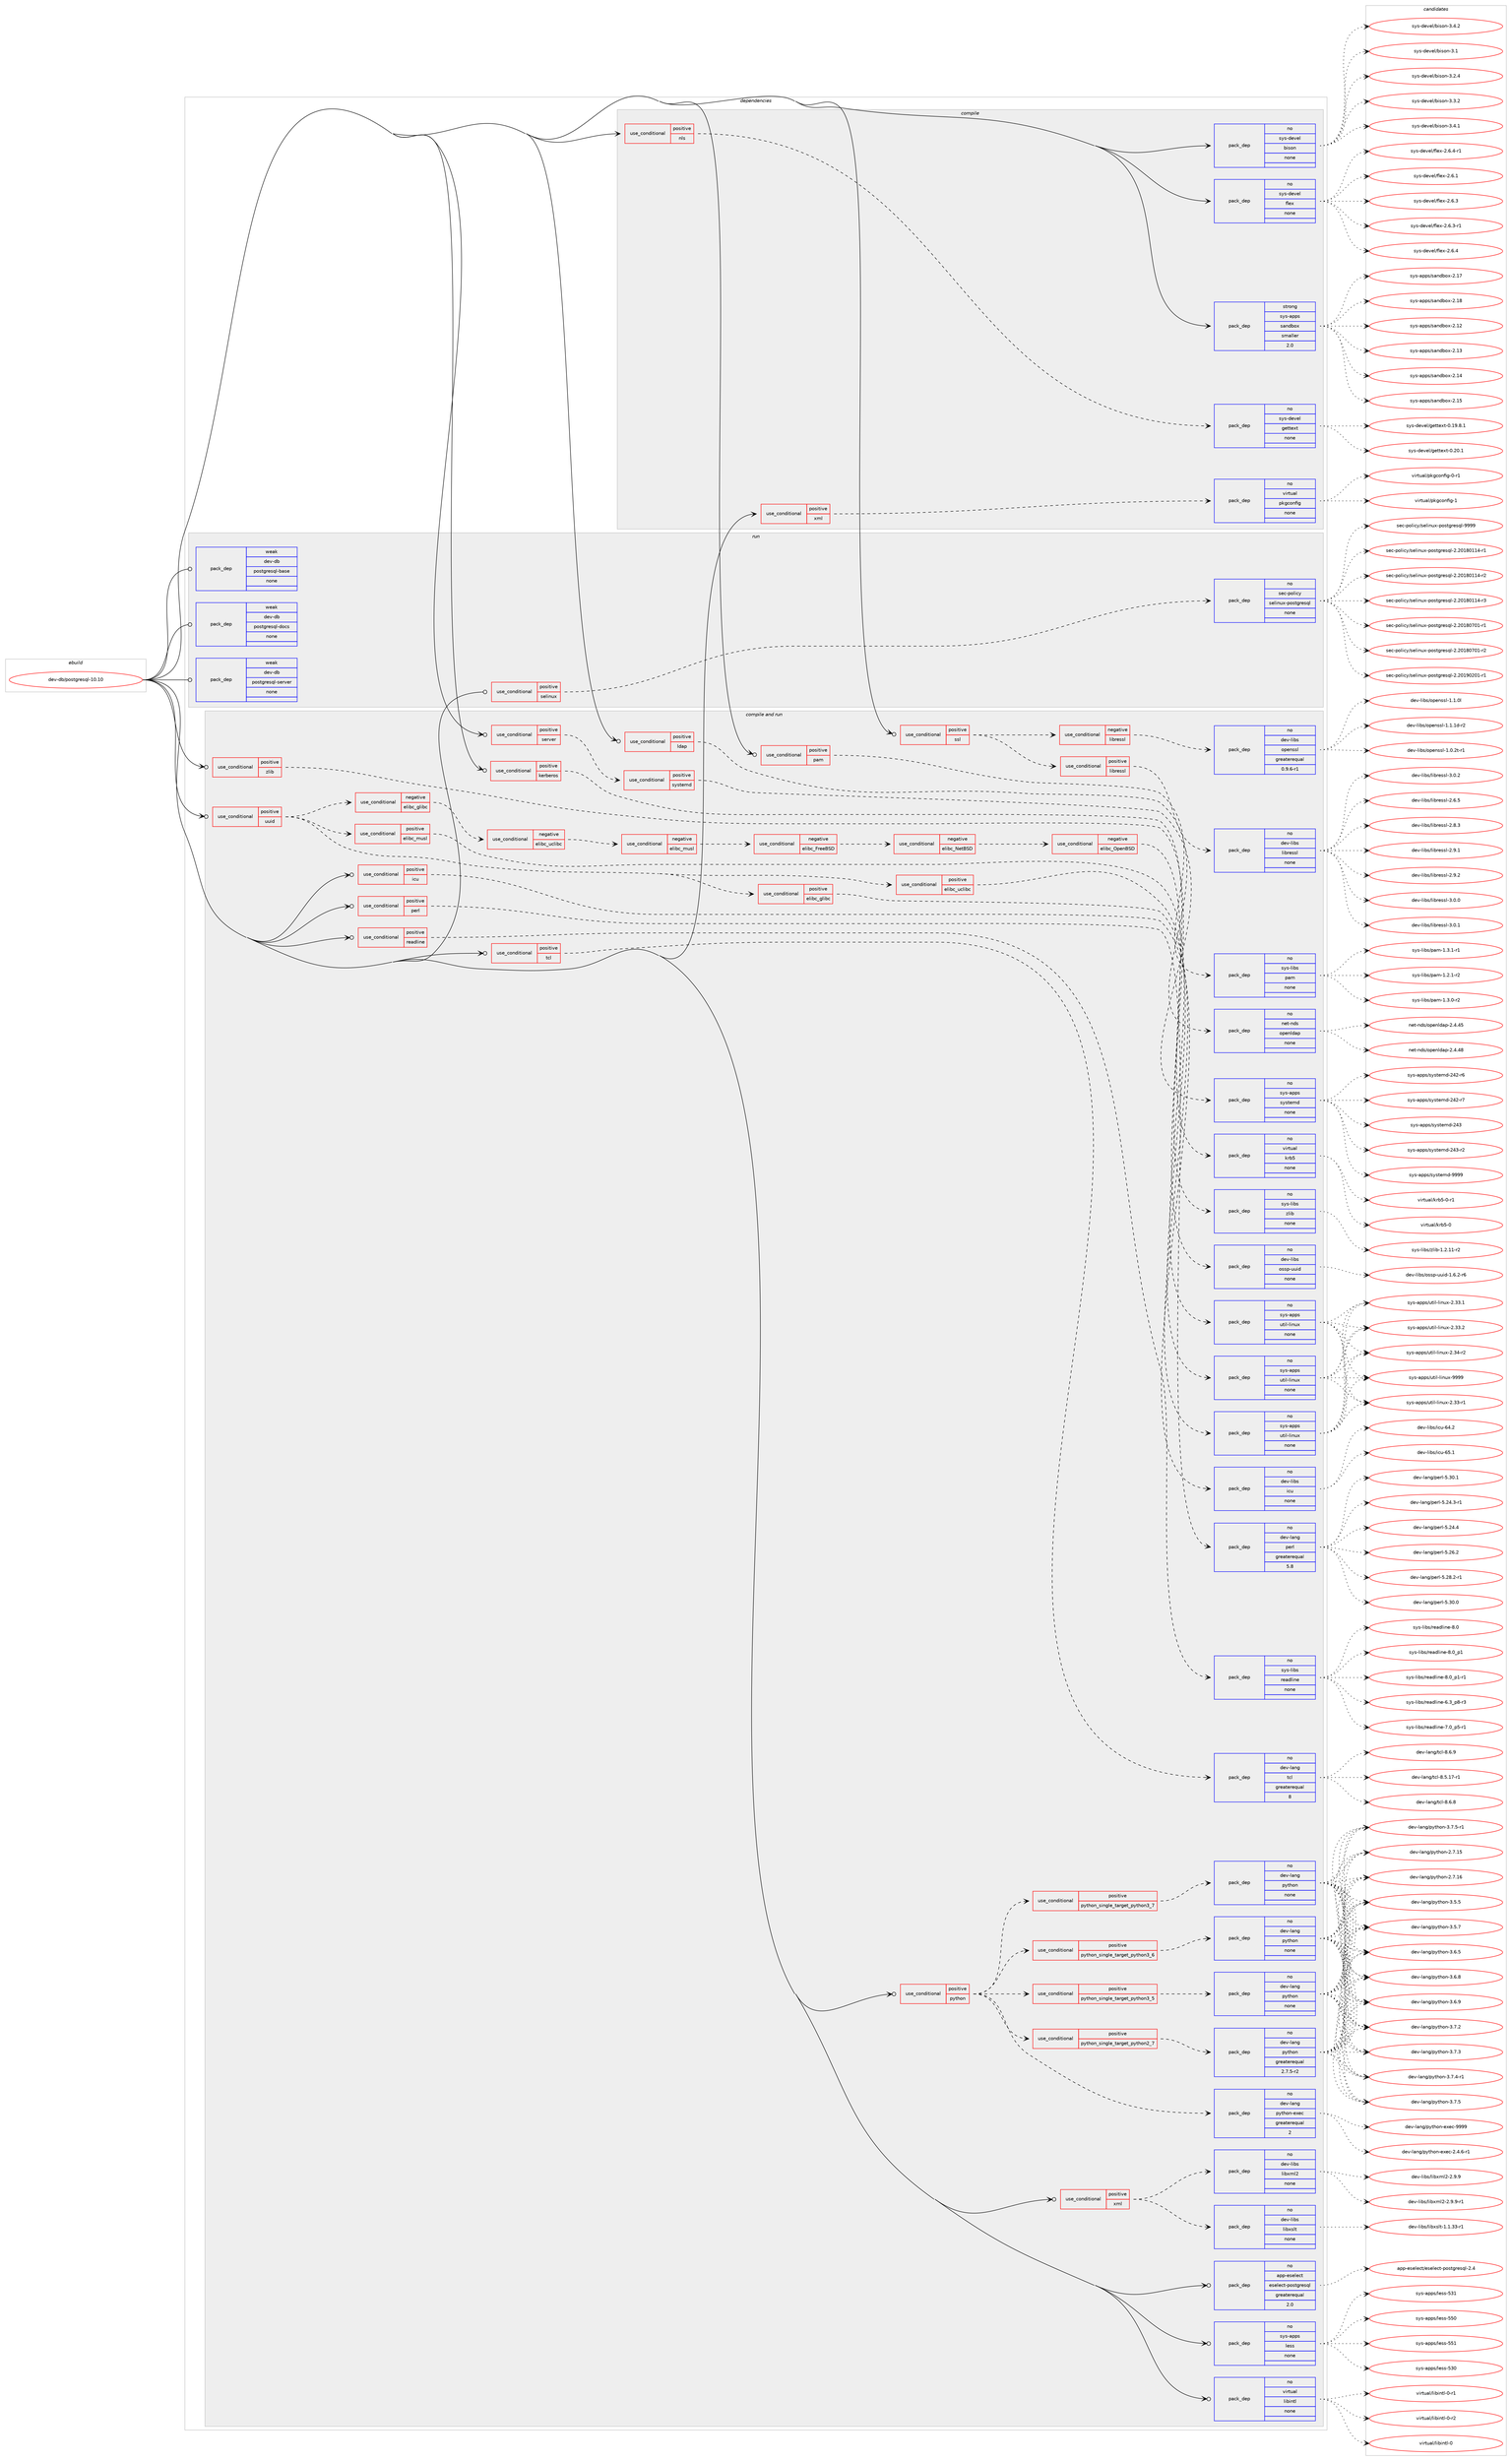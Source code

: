 digraph prolog {

# *************
# Graph options
# *************

newrank=true;
concentrate=true;
compound=true;
graph [rankdir=LR,fontname=Helvetica,fontsize=10,ranksep=1.5];#, ranksep=2.5, nodesep=0.2];
edge  [arrowhead=vee];
node  [fontname=Helvetica,fontsize=10];

# **********
# The ebuild
# **********

subgraph cluster_leftcol {
color=gray;
rank=same;
label=<<i>ebuild</i>>;
id [label="dev-db/postgresql-10.10", color=red, width=4, href="../dev-db/postgresql-10.10.svg"];
}

# ****************
# The dependencies
# ****************

subgraph cluster_midcol {
color=gray;
label=<<i>dependencies</i>>;
subgraph cluster_compile {
fillcolor="#eeeeee";
style=filled;
label=<<i>compile</i>>;
subgraph cond123643 {
dependency522069 [label=<<TABLE BORDER="0" CELLBORDER="1" CELLSPACING="0" CELLPADDING="4"><TR><TD ROWSPAN="3" CELLPADDING="10">use_conditional</TD></TR><TR><TD>positive</TD></TR><TR><TD>nls</TD></TR></TABLE>>, shape=none, color=red];
subgraph pack388686 {
dependency522070 [label=<<TABLE BORDER="0" CELLBORDER="1" CELLSPACING="0" CELLPADDING="4" WIDTH="220"><TR><TD ROWSPAN="6" CELLPADDING="30">pack_dep</TD></TR><TR><TD WIDTH="110">no</TD></TR><TR><TD>sys-devel</TD></TR><TR><TD>gettext</TD></TR><TR><TD>none</TD></TR><TR><TD></TD></TR></TABLE>>, shape=none, color=blue];
}
dependency522069:e -> dependency522070:w [weight=20,style="dashed",arrowhead="vee"];
}
id:e -> dependency522069:w [weight=20,style="solid",arrowhead="vee"];
subgraph cond123644 {
dependency522071 [label=<<TABLE BORDER="0" CELLBORDER="1" CELLSPACING="0" CELLPADDING="4"><TR><TD ROWSPAN="3" CELLPADDING="10">use_conditional</TD></TR><TR><TD>positive</TD></TR><TR><TD>xml</TD></TR></TABLE>>, shape=none, color=red];
subgraph pack388687 {
dependency522072 [label=<<TABLE BORDER="0" CELLBORDER="1" CELLSPACING="0" CELLPADDING="4" WIDTH="220"><TR><TD ROWSPAN="6" CELLPADDING="30">pack_dep</TD></TR><TR><TD WIDTH="110">no</TD></TR><TR><TD>virtual</TD></TR><TR><TD>pkgconfig</TD></TR><TR><TD>none</TD></TR><TR><TD></TD></TR></TABLE>>, shape=none, color=blue];
}
dependency522071:e -> dependency522072:w [weight=20,style="dashed",arrowhead="vee"];
}
id:e -> dependency522071:w [weight=20,style="solid",arrowhead="vee"];
subgraph pack388688 {
dependency522073 [label=<<TABLE BORDER="0" CELLBORDER="1" CELLSPACING="0" CELLPADDING="4" WIDTH="220"><TR><TD ROWSPAN="6" CELLPADDING="30">pack_dep</TD></TR><TR><TD WIDTH="110">no</TD></TR><TR><TD>sys-devel</TD></TR><TR><TD>bison</TD></TR><TR><TD>none</TD></TR><TR><TD></TD></TR></TABLE>>, shape=none, color=blue];
}
id:e -> dependency522073:w [weight=20,style="solid",arrowhead="vee"];
subgraph pack388689 {
dependency522074 [label=<<TABLE BORDER="0" CELLBORDER="1" CELLSPACING="0" CELLPADDING="4" WIDTH="220"><TR><TD ROWSPAN="6" CELLPADDING="30">pack_dep</TD></TR><TR><TD WIDTH="110">no</TD></TR><TR><TD>sys-devel</TD></TR><TR><TD>flex</TD></TR><TR><TD>none</TD></TR><TR><TD></TD></TR></TABLE>>, shape=none, color=blue];
}
id:e -> dependency522074:w [weight=20,style="solid",arrowhead="vee"];
subgraph pack388690 {
dependency522075 [label=<<TABLE BORDER="0" CELLBORDER="1" CELLSPACING="0" CELLPADDING="4" WIDTH="220"><TR><TD ROWSPAN="6" CELLPADDING="30">pack_dep</TD></TR><TR><TD WIDTH="110">strong</TD></TR><TR><TD>sys-apps</TD></TR><TR><TD>sandbox</TD></TR><TR><TD>smaller</TD></TR><TR><TD>2.0</TD></TR></TABLE>>, shape=none, color=blue];
}
id:e -> dependency522075:w [weight=20,style="solid",arrowhead="vee"];
}
subgraph cluster_compileandrun {
fillcolor="#eeeeee";
style=filled;
label=<<i>compile and run</i>>;
subgraph cond123645 {
dependency522076 [label=<<TABLE BORDER="0" CELLBORDER="1" CELLSPACING="0" CELLPADDING="4"><TR><TD ROWSPAN="3" CELLPADDING="10">use_conditional</TD></TR><TR><TD>positive</TD></TR><TR><TD>icu</TD></TR></TABLE>>, shape=none, color=red];
subgraph pack388691 {
dependency522077 [label=<<TABLE BORDER="0" CELLBORDER="1" CELLSPACING="0" CELLPADDING="4" WIDTH="220"><TR><TD ROWSPAN="6" CELLPADDING="30">pack_dep</TD></TR><TR><TD WIDTH="110">no</TD></TR><TR><TD>dev-libs</TD></TR><TR><TD>icu</TD></TR><TR><TD>none</TD></TR><TR><TD></TD></TR></TABLE>>, shape=none, color=blue];
}
dependency522076:e -> dependency522077:w [weight=20,style="dashed",arrowhead="vee"];
}
id:e -> dependency522076:w [weight=20,style="solid",arrowhead="odotvee"];
subgraph cond123646 {
dependency522078 [label=<<TABLE BORDER="0" CELLBORDER="1" CELLSPACING="0" CELLPADDING="4"><TR><TD ROWSPAN="3" CELLPADDING="10">use_conditional</TD></TR><TR><TD>positive</TD></TR><TR><TD>kerberos</TD></TR></TABLE>>, shape=none, color=red];
subgraph pack388692 {
dependency522079 [label=<<TABLE BORDER="0" CELLBORDER="1" CELLSPACING="0" CELLPADDING="4" WIDTH="220"><TR><TD ROWSPAN="6" CELLPADDING="30">pack_dep</TD></TR><TR><TD WIDTH="110">no</TD></TR><TR><TD>virtual</TD></TR><TR><TD>krb5</TD></TR><TR><TD>none</TD></TR><TR><TD></TD></TR></TABLE>>, shape=none, color=blue];
}
dependency522078:e -> dependency522079:w [weight=20,style="dashed",arrowhead="vee"];
}
id:e -> dependency522078:w [weight=20,style="solid",arrowhead="odotvee"];
subgraph cond123647 {
dependency522080 [label=<<TABLE BORDER="0" CELLBORDER="1" CELLSPACING="0" CELLPADDING="4"><TR><TD ROWSPAN="3" CELLPADDING="10">use_conditional</TD></TR><TR><TD>positive</TD></TR><TR><TD>ldap</TD></TR></TABLE>>, shape=none, color=red];
subgraph pack388693 {
dependency522081 [label=<<TABLE BORDER="0" CELLBORDER="1" CELLSPACING="0" CELLPADDING="4" WIDTH="220"><TR><TD ROWSPAN="6" CELLPADDING="30">pack_dep</TD></TR><TR><TD WIDTH="110">no</TD></TR><TR><TD>net-nds</TD></TR><TR><TD>openldap</TD></TR><TR><TD>none</TD></TR><TR><TD></TD></TR></TABLE>>, shape=none, color=blue];
}
dependency522080:e -> dependency522081:w [weight=20,style="dashed",arrowhead="vee"];
}
id:e -> dependency522080:w [weight=20,style="solid",arrowhead="odotvee"];
subgraph cond123648 {
dependency522082 [label=<<TABLE BORDER="0" CELLBORDER="1" CELLSPACING="0" CELLPADDING="4"><TR><TD ROWSPAN="3" CELLPADDING="10">use_conditional</TD></TR><TR><TD>positive</TD></TR><TR><TD>pam</TD></TR></TABLE>>, shape=none, color=red];
subgraph pack388694 {
dependency522083 [label=<<TABLE BORDER="0" CELLBORDER="1" CELLSPACING="0" CELLPADDING="4" WIDTH="220"><TR><TD ROWSPAN="6" CELLPADDING="30">pack_dep</TD></TR><TR><TD WIDTH="110">no</TD></TR><TR><TD>sys-libs</TD></TR><TR><TD>pam</TD></TR><TR><TD>none</TD></TR><TR><TD></TD></TR></TABLE>>, shape=none, color=blue];
}
dependency522082:e -> dependency522083:w [weight=20,style="dashed",arrowhead="vee"];
}
id:e -> dependency522082:w [weight=20,style="solid",arrowhead="odotvee"];
subgraph cond123649 {
dependency522084 [label=<<TABLE BORDER="0" CELLBORDER="1" CELLSPACING="0" CELLPADDING="4"><TR><TD ROWSPAN="3" CELLPADDING="10">use_conditional</TD></TR><TR><TD>positive</TD></TR><TR><TD>perl</TD></TR></TABLE>>, shape=none, color=red];
subgraph pack388695 {
dependency522085 [label=<<TABLE BORDER="0" CELLBORDER="1" CELLSPACING="0" CELLPADDING="4" WIDTH="220"><TR><TD ROWSPAN="6" CELLPADDING="30">pack_dep</TD></TR><TR><TD WIDTH="110">no</TD></TR><TR><TD>dev-lang</TD></TR><TR><TD>perl</TD></TR><TR><TD>greaterequal</TD></TR><TR><TD>5.8</TD></TR></TABLE>>, shape=none, color=blue];
}
dependency522084:e -> dependency522085:w [weight=20,style="dashed",arrowhead="vee"];
}
id:e -> dependency522084:w [weight=20,style="solid",arrowhead="odotvee"];
subgraph cond123650 {
dependency522086 [label=<<TABLE BORDER="0" CELLBORDER="1" CELLSPACING="0" CELLPADDING="4"><TR><TD ROWSPAN="3" CELLPADDING="10">use_conditional</TD></TR><TR><TD>positive</TD></TR><TR><TD>python</TD></TR></TABLE>>, shape=none, color=red];
subgraph cond123651 {
dependency522087 [label=<<TABLE BORDER="0" CELLBORDER="1" CELLSPACING="0" CELLPADDING="4"><TR><TD ROWSPAN="3" CELLPADDING="10">use_conditional</TD></TR><TR><TD>positive</TD></TR><TR><TD>python_single_target_python2_7</TD></TR></TABLE>>, shape=none, color=red];
subgraph pack388696 {
dependency522088 [label=<<TABLE BORDER="0" CELLBORDER="1" CELLSPACING="0" CELLPADDING="4" WIDTH="220"><TR><TD ROWSPAN="6" CELLPADDING="30">pack_dep</TD></TR><TR><TD WIDTH="110">no</TD></TR><TR><TD>dev-lang</TD></TR><TR><TD>python</TD></TR><TR><TD>greaterequal</TD></TR><TR><TD>2.7.5-r2</TD></TR></TABLE>>, shape=none, color=blue];
}
dependency522087:e -> dependency522088:w [weight=20,style="dashed",arrowhead="vee"];
}
dependency522086:e -> dependency522087:w [weight=20,style="dashed",arrowhead="vee"];
subgraph cond123652 {
dependency522089 [label=<<TABLE BORDER="0" CELLBORDER="1" CELLSPACING="0" CELLPADDING="4"><TR><TD ROWSPAN="3" CELLPADDING="10">use_conditional</TD></TR><TR><TD>positive</TD></TR><TR><TD>python_single_target_python3_5</TD></TR></TABLE>>, shape=none, color=red];
subgraph pack388697 {
dependency522090 [label=<<TABLE BORDER="0" CELLBORDER="1" CELLSPACING="0" CELLPADDING="4" WIDTH="220"><TR><TD ROWSPAN="6" CELLPADDING="30">pack_dep</TD></TR><TR><TD WIDTH="110">no</TD></TR><TR><TD>dev-lang</TD></TR><TR><TD>python</TD></TR><TR><TD>none</TD></TR><TR><TD></TD></TR></TABLE>>, shape=none, color=blue];
}
dependency522089:e -> dependency522090:w [weight=20,style="dashed",arrowhead="vee"];
}
dependency522086:e -> dependency522089:w [weight=20,style="dashed",arrowhead="vee"];
subgraph cond123653 {
dependency522091 [label=<<TABLE BORDER="0" CELLBORDER="1" CELLSPACING="0" CELLPADDING="4"><TR><TD ROWSPAN="3" CELLPADDING="10">use_conditional</TD></TR><TR><TD>positive</TD></TR><TR><TD>python_single_target_python3_6</TD></TR></TABLE>>, shape=none, color=red];
subgraph pack388698 {
dependency522092 [label=<<TABLE BORDER="0" CELLBORDER="1" CELLSPACING="0" CELLPADDING="4" WIDTH="220"><TR><TD ROWSPAN="6" CELLPADDING="30">pack_dep</TD></TR><TR><TD WIDTH="110">no</TD></TR><TR><TD>dev-lang</TD></TR><TR><TD>python</TD></TR><TR><TD>none</TD></TR><TR><TD></TD></TR></TABLE>>, shape=none, color=blue];
}
dependency522091:e -> dependency522092:w [weight=20,style="dashed",arrowhead="vee"];
}
dependency522086:e -> dependency522091:w [weight=20,style="dashed",arrowhead="vee"];
subgraph cond123654 {
dependency522093 [label=<<TABLE BORDER="0" CELLBORDER="1" CELLSPACING="0" CELLPADDING="4"><TR><TD ROWSPAN="3" CELLPADDING="10">use_conditional</TD></TR><TR><TD>positive</TD></TR><TR><TD>python_single_target_python3_7</TD></TR></TABLE>>, shape=none, color=red];
subgraph pack388699 {
dependency522094 [label=<<TABLE BORDER="0" CELLBORDER="1" CELLSPACING="0" CELLPADDING="4" WIDTH="220"><TR><TD ROWSPAN="6" CELLPADDING="30">pack_dep</TD></TR><TR><TD WIDTH="110">no</TD></TR><TR><TD>dev-lang</TD></TR><TR><TD>python</TD></TR><TR><TD>none</TD></TR><TR><TD></TD></TR></TABLE>>, shape=none, color=blue];
}
dependency522093:e -> dependency522094:w [weight=20,style="dashed",arrowhead="vee"];
}
dependency522086:e -> dependency522093:w [weight=20,style="dashed",arrowhead="vee"];
subgraph pack388700 {
dependency522095 [label=<<TABLE BORDER="0" CELLBORDER="1" CELLSPACING="0" CELLPADDING="4" WIDTH="220"><TR><TD ROWSPAN="6" CELLPADDING="30">pack_dep</TD></TR><TR><TD WIDTH="110">no</TD></TR><TR><TD>dev-lang</TD></TR><TR><TD>python-exec</TD></TR><TR><TD>greaterequal</TD></TR><TR><TD>2</TD></TR></TABLE>>, shape=none, color=blue];
}
dependency522086:e -> dependency522095:w [weight=20,style="dashed",arrowhead="vee"];
}
id:e -> dependency522086:w [weight=20,style="solid",arrowhead="odotvee"];
subgraph cond123655 {
dependency522096 [label=<<TABLE BORDER="0" CELLBORDER="1" CELLSPACING="0" CELLPADDING="4"><TR><TD ROWSPAN="3" CELLPADDING="10">use_conditional</TD></TR><TR><TD>positive</TD></TR><TR><TD>readline</TD></TR></TABLE>>, shape=none, color=red];
subgraph pack388701 {
dependency522097 [label=<<TABLE BORDER="0" CELLBORDER="1" CELLSPACING="0" CELLPADDING="4" WIDTH="220"><TR><TD ROWSPAN="6" CELLPADDING="30">pack_dep</TD></TR><TR><TD WIDTH="110">no</TD></TR><TR><TD>sys-libs</TD></TR><TR><TD>readline</TD></TR><TR><TD>none</TD></TR><TR><TD></TD></TR></TABLE>>, shape=none, color=blue];
}
dependency522096:e -> dependency522097:w [weight=20,style="dashed",arrowhead="vee"];
}
id:e -> dependency522096:w [weight=20,style="solid",arrowhead="odotvee"];
subgraph cond123656 {
dependency522098 [label=<<TABLE BORDER="0" CELLBORDER="1" CELLSPACING="0" CELLPADDING="4"><TR><TD ROWSPAN="3" CELLPADDING="10">use_conditional</TD></TR><TR><TD>positive</TD></TR><TR><TD>server</TD></TR></TABLE>>, shape=none, color=red];
subgraph cond123657 {
dependency522099 [label=<<TABLE BORDER="0" CELLBORDER="1" CELLSPACING="0" CELLPADDING="4"><TR><TD ROWSPAN="3" CELLPADDING="10">use_conditional</TD></TR><TR><TD>positive</TD></TR><TR><TD>systemd</TD></TR></TABLE>>, shape=none, color=red];
subgraph pack388702 {
dependency522100 [label=<<TABLE BORDER="0" CELLBORDER="1" CELLSPACING="0" CELLPADDING="4" WIDTH="220"><TR><TD ROWSPAN="6" CELLPADDING="30">pack_dep</TD></TR><TR><TD WIDTH="110">no</TD></TR><TR><TD>sys-apps</TD></TR><TR><TD>systemd</TD></TR><TR><TD>none</TD></TR><TR><TD></TD></TR></TABLE>>, shape=none, color=blue];
}
dependency522099:e -> dependency522100:w [weight=20,style="dashed",arrowhead="vee"];
}
dependency522098:e -> dependency522099:w [weight=20,style="dashed",arrowhead="vee"];
}
id:e -> dependency522098:w [weight=20,style="solid",arrowhead="odotvee"];
subgraph cond123658 {
dependency522101 [label=<<TABLE BORDER="0" CELLBORDER="1" CELLSPACING="0" CELLPADDING="4"><TR><TD ROWSPAN="3" CELLPADDING="10">use_conditional</TD></TR><TR><TD>positive</TD></TR><TR><TD>ssl</TD></TR></TABLE>>, shape=none, color=red];
subgraph cond123659 {
dependency522102 [label=<<TABLE BORDER="0" CELLBORDER="1" CELLSPACING="0" CELLPADDING="4"><TR><TD ROWSPAN="3" CELLPADDING="10">use_conditional</TD></TR><TR><TD>negative</TD></TR><TR><TD>libressl</TD></TR></TABLE>>, shape=none, color=red];
subgraph pack388703 {
dependency522103 [label=<<TABLE BORDER="0" CELLBORDER="1" CELLSPACING="0" CELLPADDING="4" WIDTH="220"><TR><TD ROWSPAN="6" CELLPADDING="30">pack_dep</TD></TR><TR><TD WIDTH="110">no</TD></TR><TR><TD>dev-libs</TD></TR><TR><TD>openssl</TD></TR><TR><TD>greaterequal</TD></TR><TR><TD>0.9.6-r1</TD></TR></TABLE>>, shape=none, color=blue];
}
dependency522102:e -> dependency522103:w [weight=20,style="dashed",arrowhead="vee"];
}
dependency522101:e -> dependency522102:w [weight=20,style="dashed",arrowhead="vee"];
subgraph cond123660 {
dependency522104 [label=<<TABLE BORDER="0" CELLBORDER="1" CELLSPACING="0" CELLPADDING="4"><TR><TD ROWSPAN="3" CELLPADDING="10">use_conditional</TD></TR><TR><TD>positive</TD></TR><TR><TD>libressl</TD></TR></TABLE>>, shape=none, color=red];
subgraph pack388704 {
dependency522105 [label=<<TABLE BORDER="0" CELLBORDER="1" CELLSPACING="0" CELLPADDING="4" WIDTH="220"><TR><TD ROWSPAN="6" CELLPADDING="30">pack_dep</TD></TR><TR><TD WIDTH="110">no</TD></TR><TR><TD>dev-libs</TD></TR><TR><TD>libressl</TD></TR><TR><TD>none</TD></TR><TR><TD></TD></TR></TABLE>>, shape=none, color=blue];
}
dependency522104:e -> dependency522105:w [weight=20,style="dashed",arrowhead="vee"];
}
dependency522101:e -> dependency522104:w [weight=20,style="dashed",arrowhead="vee"];
}
id:e -> dependency522101:w [weight=20,style="solid",arrowhead="odotvee"];
subgraph cond123661 {
dependency522106 [label=<<TABLE BORDER="0" CELLBORDER="1" CELLSPACING="0" CELLPADDING="4"><TR><TD ROWSPAN="3" CELLPADDING="10">use_conditional</TD></TR><TR><TD>positive</TD></TR><TR><TD>tcl</TD></TR></TABLE>>, shape=none, color=red];
subgraph pack388705 {
dependency522107 [label=<<TABLE BORDER="0" CELLBORDER="1" CELLSPACING="0" CELLPADDING="4" WIDTH="220"><TR><TD ROWSPAN="6" CELLPADDING="30">pack_dep</TD></TR><TR><TD WIDTH="110">no</TD></TR><TR><TD>dev-lang</TD></TR><TR><TD>tcl</TD></TR><TR><TD>greaterequal</TD></TR><TR><TD>8</TD></TR></TABLE>>, shape=none, color=blue];
}
dependency522106:e -> dependency522107:w [weight=20,style="dashed",arrowhead="vee"];
}
id:e -> dependency522106:w [weight=20,style="solid",arrowhead="odotvee"];
subgraph cond123662 {
dependency522108 [label=<<TABLE BORDER="0" CELLBORDER="1" CELLSPACING="0" CELLPADDING="4"><TR><TD ROWSPAN="3" CELLPADDING="10">use_conditional</TD></TR><TR><TD>positive</TD></TR><TR><TD>uuid</TD></TR></TABLE>>, shape=none, color=red];
subgraph cond123663 {
dependency522109 [label=<<TABLE BORDER="0" CELLBORDER="1" CELLSPACING="0" CELLPADDING="4"><TR><TD ROWSPAN="3" CELLPADDING="10">use_conditional</TD></TR><TR><TD>positive</TD></TR><TR><TD>elibc_glibc</TD></TR></TABLE>>, shape=none, color=red];
subgraph pack388706 {
dependency522110 [label=<<TABLE BORDER="0" CELLBORDER="1" CELLSPACING="0" CELLPADDING="4" WIDTH="220"><TR><TD ROWSPAN="6" CELLPADDING="30">pack_dep</TD></TR><TR><TD WIDTH="110">no</TD></TR><TR><TD>sys-apps</TD></TR><TR><TD>util-linux</TD></TR><TR><TD>none</TD></TR><TR><TD></TD></TR></TABLE>>, shape=none, color=blue];
}
dependency522109:e -> dependency522110:w [weight=20,style="dashed",arrowhead="vee"];
}
dependency522108:e -> dependency522109:w [weight=20,style="dashed",arrowhead="vee"];
subgraph cond123664 {
dependency522111 [label=<<TABLE BORDER="0" CELLBORDER="1" CELLSPACING="0" CELLPADDING="4"><TR><TD ROWSPAN="3" CELLPADDING="10">use_conditional</TD></TR><TR><TD>positive</TD></TR><TR><TD>elibc_uclibc</TD></TR></TABLE>>, shape=none, color=red];
subgraph pack388707 {
dependency522112 [label=<<TABLE BORDER="0" CELLBORDER="1" CELLSPACING="0" CELLPADDING="4" WIDTH="220"><TR><TD ROWSPAN="6" CELLPADDING="30">pack_dep</TD></TR><TR><TD WIDTH="110">no</TD></TR><TR><TD>sys-apps</TD></TR><TR><TD>util-linux</TD></TR><TR><TD>none</TD></TR><TR><TD></TD></TR></TABLE>>, shape=none, color=blue];
}
dependency522111:e -> dependency522112:w [weight=20,style="dashed",arrowhead="vee"];
}
dependency522108:e -> dependency522111:w [weight=20,style="dashed",arrowhead="vee"];
subgraph cond123665 {
dependency522113 [label=<<TABLE BORDER="0" CELLBORDER="1" CELLSPACING="0" CELLPADDING="4"><TR><TD ROWSPAN="3" CELLPADDING="10">use_conditional</TD></TR><TR><TD>positive</TD></TR><TR><TD>elibc_musl</TD></TR></TABLE>>, shape=none, color=red];
subgraph pack388708 {
dependency522114 [label=<<TABLE BORDER="0" CELLBORDER="1" CELLSPACING="0" CELLPADDING="4" WIDTH="220"><TR><TD ROWSPAN="6" CELLPADDING="30">pack_dep</TD></TR><TR><TD WIDTH="110">no</TD></TR><TR><TD>sys-apps</TD></TR><TR><TD>util-linux</TD></TR><TR><TD>none</TD></TR><TR><TD></TD></TR></TABLE>>, shape=none, color=blue];
}
dependency522113:e -> dependency522114:w [weight=20,style="dashed",arrowhead="vee"];
}
dependency522108:e -> dependency522113:w [weight=20,style="dashed",arrowhead="vee"];
subgraph cond123666 {
dependency522115 [label=<<TABLE BORDER="0" CELLBORDER="1" CELLSPACING="0" CELLPADDING="4"><TR><TD ROWSPAN="3" CELLPADDING="10">use_conditional</TD></TR><TR><TD>negative</TD></TR><TR><TD>elibc_glibc</TD></TR></TABLE>>, shape=none, color=red];
subgraph cond123667 {
dependency522116 [label=<<TABLE BORDER="0" CELLBORDER="1" CELLSPACING="0" CELLPADDING="4"><TR><TD ROWSPAN="3" CELLPADDING="10">use_conditional</TD></TR><TR><TD>negative</TD></TR><TR><TD>elibc_uclibc</TD></TR></TABLE>>, shape=none, color=red];
subgraph cond123668 {
dependency522117 [label=<<TABLE BORDER="0" CELLBORDER="1" CELLSPACING="0" CELLPADDING="4"><TR><TD ROWSPAN="3" CELLPADDING="10">use_conditional</TD></TR><TR><TD>negative</TD></TR><TR><TD>elibc_musl</TD></TR></TABLE>>, shape=none, color=red];
subgraph cond123669 {
dependency522118 [label=<<TABLE BORDER="0" CELLBORDER="1" CELLSPACING="0" CELLPADDING="4"><TR><TD ROWSPAN="3" CELLPADDING="10">use_conditional</TD></TR><TR><TD>negative</TD></TR><TR><TD>elibc_FreeBSD</TD></TR></TABLE>>, shape=none, color=red];
subgraph cond123670 {
dependency522119 [label=<<TABLE BORDER="0" CELLBORDER="1" CELLSPACING="0" CELLPADDING="4"><TR><TD ROWSPAN="3" CELLPADDING="10">use_conditional</TD></TR><TR><TD>negative</TD></TR><TR><TD>elibc_NetBSD</TD></TR></TABLE>>, shape=none, color=red];
subgraph cond123671 {
dependency522120 [label=<<TABLE BORDER="0" CELLBORDER="1" CELLSPACING="0" CELLPADDING="4"><TR><TD ROWSPAN="3" CELLPADDING="10">use_conditional</TD></TR><TR><TD>negative</TD></TR><TR><TD>elibc_OpenBSD</TD></TR></TABLE>>, shape=none, color=red];
subgraph pack388709 {
dependency522121 [label=<<TABLE BORDER="0" CELLBORDER="1" CELLSPACING="0" CELLPADDING="4" WIDTH="220"><TR><TD ROWSPAN="6" CELLPADDING="30">pack_dep</TD></TR><TR><TD WIDTH="110">no</TD></TR><TR><TD>dev-libs</TD></TR><TR><TD>ossp-uuid</TD></TR><TR><TD>none</TD></TR><TR><TD></TD></TR></TABLE>>, shape=none, color=blue];
}
dependency522120:e -> dependency522121:w [weight=20,style="dashed",arrowhead="vee"];
}
dependency522119:e -> dependency522120:w [weight=20,style="dashed",arrowhead="vee"];
}
dependency522118:e -> dependency522119:w [weight=20,style="dashed",arrowhead="vee"];
}
dependency522117:e -> dependency522118:w [weight=20,style="dashed",arrowhead="vee"];
}
dependency522116:e -> dependency522117:w [weight=20,style="dashed",arrowhead="vee"];
}
dependency522115:e -> dependency522116:w [weight=20,style="dashed",arrowhead="vee"];
}
dependency522108:e -> dependency522115:w [weight=20,style="dashed",arrowhead="vee"];
}
id:e -> dependency522108:w [weight=20,style="solid",arrowhead="odotvee"];
subgraph cond123672 {
dependency522122 [label=<<TABLE BORDER="0" CELLBORDER="1" CELLSPACING="0" CELLPADDING="4"><TR><TD ROWSPAN="3" CELLPADDING="10">use_conditional</TD></TR><TR><TD>positive</TD></TR><TR><TD>xml</TD></TR></TABLE>>, shape=none, color=red];
subgraph pack388710 {
dependency522123 [label=<<TABLE BORDER="0" CELLBORDER="1" CELLSPACING="0" CELLPADDING="4" WIDTH="220"><TR><TD ROWSPAN="6" CELLPADDING="30">pack_dep</TD></TR><TR><TD WIDTH="110">no</TD></TR><TR><TD>dev-libs</TD></TR><TR><TD>libxml2</TD></TR><TR><TD>none</TD></TR><TR><TD></TD></TR></TABLE>>, shape=none, color=blue];
}
dependency522122:e -> dependency522123:w [weight=20,style="dashed",arrowhead="vee"];
subgraph pack388711 {
dependency522124 [label=<<TABLE BORDER="0" CELLBORDER="1" CELLSPACING="0" CELLPADDING="4" WIDTH="220"><TR><TD ROWSPAN="6" CELLPADDING="30">pack_dep</TD></TR><TR><TD WIDTH="110">no</TD></TR><TR><TD>dev-libs</TD></TR><TR><TD>libxslt</TD></TR><TR><TD>none</TD></TR><TR><TD></TD></TR></TABLE>>, shape=none, color=blue];
}
dependency522122:e -> dependency522124:w [weight=20,style="dashed",arrowhead="vee"];
}
id:e -> dependency522122:w [weight=20,style="solid",arrowhead="odotvee"];
subgraph cond123673 {
dependency522125 [label=<<TABLE BORDER="0" CELLBORDER="1" CELLSPACING="0" CELLPADDING="4"><TR><TD ROWSPAN="3" CELLPADDING="10">use_conditional</TD></TR><TR><TD>positive</TD></TR><TR><TD>zlib</TD></TR></TABLE>>, shape=none, color=red];
subgraph pack388712 {
dependency522126 [label=<<TABLE BORDER="0" CELLBORDER="1" CELLSPACING="0" CELLPADDING="4" WIDTH="220"><TR><TD ROWSPAN="6" CELLPADDING="30">pack_dep</TD></TR><TR><TD WIDTH="110">no</TD></TR><TR><TD>sys-libs</TD></TR><TR><TD>zlib</TD></TR><TR><TD>none</TD></TR><TR><TD></TD></TR></TABLE>>, shape=none, color=blue];
}
dependency522125:e -> dependency522126:w [weight=20,style="dashed",arrowhead="vee"];
}
id:e -> dependency522125:w [weight=20,style="solid",arrowhead="odotvee"];
subgraph pack388713 {
dependency522127 [label=<<TABLE BORDER="0" CELLBORDER="1" CELLSPACING="0" CELLPADDING="4" WIDTH="220"><TR><TD ROWSPAN="6" CELLPADDING="30">pack_dep</TD></TR><TR><TD WIDTH="110">no</TD></TR><TR><TD>app-eselect</TD></TR><TR><TD>eselect-postgresql</TD></TR><TR><TD>greaterequal</TD></TR><TR><TD>2.0</TD></TR></TABLE>>, shape=none, color=blue];
}
id:e -> dependency522127:w [weight=20,style="solid",arrowhead="odotvee"];
subgraph pack388714 {
dependency522128 [label=<<TABLE BORDER="0" CELLBORDER="1" CELLSPACING="0" CELLPADDING="4" WIDTH="220"><TR><TD ROWSPAN="6" CELLPADDING="30">pack_dep</TD></TR><TR><TD WIDTH="110">no</TD></TR><TR><TD>sys-apps</TD></TR><TR><TD>less</TD></TR><TR><TD>none</TD></TR><TR><TD></TD></TR></TABLE>>, shape=none, color=blue];
}
id:e -> dependency522128:w [weight=20,style="solid",arrowhead="odotvee"];
subgraph pack388715 {
dependency522129 [label=<<TABLE BORDER="0" CELLBORDER="1" CELLSPACING="0" CELLPADDING="4" WIDTH="220"><TR><TD ROWSPAN="6" CELLPADDING="30">pack_dep</TD></TR><TR><TD WIDTH="110">no</TD></TR><TR><TD>virtual</TD></TR><TR><TD>libintl</TD></TR><TR><TD>none</TD></TR><TR><TD></TD></TR></TABLE>>, shape=none, color=blue];
}
id:e -> dependency522129:w [weight=20,style="solid",arrowhead="odotvee"];
}
subgraph cluster_run {
fillcolor="#eeeeee";
style=filled;
label=<<i>run</i>>;
subgraph cond123674 {
dependency522130 [label=<<TABLE BORDER="0" CELLBORDER="1" CELLSPACING="0" CELLPADDING="4"><TR><TD ROWSPAN="3" CELLPADDING="10">use_conditional</TD></TR><TR><TD>positive</TD></TR><TR><TD>selinux</TD></TR></TABLE>>, shape=none, color=red];
subgraph pack388716 {
dependency522131 [label=<<TABLE BORDER="0" CELLBORDER="1" CELLSPACING="0" CELLPADDING="4" WIDTH="220"><TR><TD ROWSPAN="6" CELLPADDING="30">pack_dep</TD></TR><TR><TD WIDTH="110">no</TD></TR><TR><TD>sec-policy</TD></TR><TR><TD>selinux-postgresql</TD></TR><TR><TD>none</TD></TR><TR><TD></TD></TR></TABLE>>, shape=none, color=blue];
}
dependency522130:e -> dependency522131:w [weight=20,style="dashed",arrowhead="vee"];
}
id:e -> dependency522130:w [weight=20,style="solid",arrowhead="odot"];
subgraph pack388717 {
dependency522132 [label=<<TABLE BORDER="0" CELLBORDER="1" CELLSPACING="0" CELLPADDING="4" WIDTH="220"><TR><TD ROWSPAN="6" CELLPADDING="30">pack_dep</TD></TR><TR><TD WIDTH="110">weak</TD></TR><TR><TD>dev-db</TD></TR><TR><TD>postgresql-base</TD></TR><TR><TD>none</TD></TR><TR><TD></TD></TR></TABLE>>, shape=none, color=blue];
}
id:e -> dependency522132:w [weight=20,style="solid",arrowhead="odot"];
subgraph pack388718 {
dependency522133 [label=<<TABLE BORDER="0" CELLBORDER="1" CELLSPACING="0" CELLPADDING="4" WIDTH="220"><TR><TD ROWSPAN="6" CELLPADDING="30">pack_dep</TD></TR><TR><TD WIDTH="110">weak</TD></TR><TR><TD>dev-db</TD></TR><TR><TD>postgresql-docs</TD></TR><TR><TD>none</TD></TR><TR><TD></TD></TR></TABLE>>, shape=none, color=blue];
}
id:e -> dependency522133:w [weight=20,style="solid",arrowhead="odot"];
subgraph pack388719 {
dependency522134 [label=<<TABLE BORDER="0" CELLBORDER="1" CELLSPACING="0" CELLPADDING="4" WIDTH="220"><TR><TD ROWSPAN="6" CELLPADDING="30">pack_dep</TD></TR><TR><TD WIDTH="110">weak</TD></TR><TR><TD>dev-db</TD></TR><TR><TD>postgresql-server</TD></TR><TR><TD>none</TD></TR><TR><TD></TD></TR></TABLE>>, shape=none, color=blue];
}
id:e -> dependency522134:w [weight=20,style="solid",arrowhead="odot"];
}
}

# **************
# The candidates
# **************

subgraph cluster_choices {
rank=same;
color=gray;
label=<<i>candidates</i>>;

subgraph choice388686 {
color=black;
nodesep=1;
choice1151211154510010111810110847103101116116101120116454846495746564649 [label="sys-devel/gettext-0.19.8.1", color=red, width=4,href="../sys-devel/gettext-0.19.8.1.svg"];
choice115121115451001011181011084710310111611610112011645484650484649 [label="sys-devel/gettext-0.20.1", color=red, width=4,href="../sys-devel/gettext-0.20.1.svg"];
dependency522070:e -> choice1151211154510010111810110847103101116116101120116454846495746564649:w [style=dotted,weight="100"];
dependency522070:e -> choice115121115451001011181011084710310111611610112011645484650484649:w [style=dotted,weight="100"];
}
subgraph choice388687 {
color=black;
nodesep=1;
choice11810511411611797108471121071039911111010210510345484511449 [label="virtual/pkgconfig-0-r1", color=red, width=4,href="../virtual/pkgconfig-0-r1.svg"];
choice1181051141161179710847112107103991111101021051034549 [label="virtual/pkgconfig-1", color=red, width=4,href="../virtual/pkgconfig-1.svg"];
dependency522072:e -> choice11810511411611797108471121071039911111010210510345484511449:w [style=dotted,weight="100"];
dependency522072:e -> choice1181051141161179710847112107103991111101021051034549:w [style=dotted,weight="100"];
}
subgraph choice388688 {
color=black;
nodesep=1;
choice11512111545100101118101108479810511511111045514649 [label="sys-devel/bison-3.1", color=red, width=4,href="../sys-devel/bison-3.1.svg"];
choice115121115451001011181011084798105115111110455146504652 [label="sys-devel/bison-3.2.4", color=red, width=4,href="../sys-devel/bison-3.2.4.svg"];
choice115121115451001011181011084798105115111110455146514650 [label="sys-devel/bison-3.3.2", color=red, width=4,href="../sys-devel/bison-3.3.2.svg"];
choice115121115451001011181011084798105115111110455146524649 [label="sys-devel/bison-3.4.1", color=red, width=4,href="../sys-devel/bison-3.4.1.svg"];
choice115121115451001011181011084798105115111110455146524650 [label="sys-devel/bison-3.4.2", color=red, width=4,href="../sys-devel/bison-3.4.2.svg"];
dependency522073:e -> choice11512111545100101118101108479810511511111045514649:w [style=dotted,weight="100"];
dependency522073:e -> choice115121115451001011181011084798105115111110455146504652:w [style=dotted,weight="100"];
dependency522073:e -> choice115121115451001011181011084798105115111110455146514650:w [style=dotted,weight="100"];
dependency522073:e -> choice115121115451001011181011084798105115111110455146524649:w [style=dotted,weight="100"];
dependency522073:e -> choice115121115451001011181011084798105115111110455146524650:w [style=dotted,weight="100"];
}
subgraph choice388689 {
color=black;
nodesep=1;
choice1151211154510010111810110847102108101120455046544649 [label="sys-devel/flex-2.6.1", color=red, width=4,href="../sys-devel/flex-2.6.1.svg"];
choice1151211154510010111810110847102108101120455046544651 [label="sys-devel/flex-2.6.3", color=red, width=4,href="../sys-devel/flex-2.6.3.svg"];
choice11512111545100101118101108471021081011204550465446514511449 [label="sys-devel/flex-2.6.3-r1", color=red, width=4,href="../sys-devel/flex-2.6.3-r1.svg"];
choice1151211154510010111810110847102108101120455046544652 [label="sys-devel/flex-2.6.4", color=red, width=4,href="../sys-devel/flex-2.6.4.svg"];
choice11512111545100101118101108471021081011204550465446524511449 [label="sys-devel/flex-2.6.4-r1", color=red, width=4,href="../sys-devel/flex-2.6.4-r1.svg"];
dependency522074:e -> choice1151211154510010111810110847102108101120455046544649:w [style=dotted,weight="100"];
dependency522074:e -> choice1151211154510010111810110847102108101120455046544651:w [style=dotted,weight="100"];
dependency522074:e -> choice11512111545100101118101108471021081011204550465446514511449:w [style=dotted,weight="100"];
dependency522074:e -> choice1151211154510010111810110847102108101120455046544652:w [style=dotted,weight="100"];
dependency522074:e -> choice11512111545100101118101108471021081011204550465446524511449:w [style=dotted,weight="100"];
}
subgraph choice388690 {
color=black;
nodesep=1;
choice11512111545971121121154711597110100981111204550464950 [label="sys-apps/sandbox-2.12", color=red, width=4,href="../sys-apps/sandbox-2.12.svg"];
choice11512111545971121121154711597110100981111204550464951 [label="sys-apps/sandbox-2.13", color=red, width=4,href="../sys-apps/sandbox-2.13.svg"];
choice11512111545971121121154711597110100981111204550464952 [label="sys-apps/sandbox-2.14", color=red, width=4,href="../sys-apps/sandbox-2.14.svg"];
choice11512111545971121121154711597110100981111204550464953 [label="sys-apps/sandbox-2.15", color=red, width=4,href="../sys-apps/sandbox-2.15.svg"];
choice11512111545971121121154711597110100981111204550464955 [label="sys-apps/sandbox-2.17", color=red, width=4,href="../sys-apps/sandbox-2.17.svg"];
choice11512111545971121121154711597110100981111204550464956 [label="sys-apps/sandbox-2.18", color=red, width=4,href="../sys-apps/sandbox-2.18.svg"];
dependency522075:e -> choice11512111545971121121154711597110100981111204550464950:w [style=dotted,weight="100"];
dependency522075:e -> choice11512111545971121121154711597110100981111204550464951:w [style=dotted,weight="100"];
dependency522075:e -> choice11512111545971121121154711597110100981111204550464952:w [style=dotted,weight="100"];
dependency522075:e -> choice11512111545971121121154711597110100981111204550464953:w [style=dotted,weight="100"];
dependency522075:e -> choice11512111545971121121154711597110100981111204550464955:w [style=dotted,weight="100"];
dependency522075:e -> choice11512111545971121121154711597110100981111204550464956:w [style=dotted,weight="100"];
}
subgraph choice388691 {
color=black;
nodesep=1;
choice100101118451081059811547105991174554524650 [label="dev-libs/icu-64.2", color=red, width=4,href="../dev-libs/icu-64.2.svg"];
choice100101118451081059811547105991174554534649 [label="dev-libs/icu-65.1", color=red, width=4,href="../dev-libs/icu-65.1.svg"];
dependency522077:e -> choice100101118451081059811547105991174554524650:w [style=dotted,weight="100"];
dependency522077:e -> choice100101118451081059811547105991174554534649:w [style=dotted,weight="100"];
}
subgraph choice388692 {
color=black;
nodesep=1;
choice118105114116117971084710711498534548 [label="virtual/krb5-0", color=red, width=4,href="../virtual/krb5-0.svg"];
choice1181051141161179710847107114985345484511449 [label="virtual/krb5-0-r1", color=red, width=4,href="../virtual/krb5-0-r1.svg"];
dependency522079:e -> choice118105114116117971084710711498534548:w [style=dotted,weight="100"];
dependency522079:e -> choice1181051141161179710847107114985345484511449:w [style=dotted,weight="100"];
}
subgraph choice388693 {
color=black;
nodesep=1;
choice11010111645110100115471111121011101081009711245504652465253 [label="net-nds/openldap-2.4.45", color=red, width=4,href="../net-nds/openldap-2.4.45.svg"];
choice11010111645110100115471111121011101081009711245504652465256 [label="net-nds/openldap-2.4.48", color=red, width=4,href="../net-nds/openldap-2.4.48.svg"];
dependency522081:e -> choice11010111645110100115471111121011101081009711245504652465253:w [style=dotted,weight="100"];
dependency522081:e -> choice11010111645110100115471111121011101081009711245504652465256:w [style=dotted,weight="100"];
}
subgraph choice388694 {
color=black;
nodesep=1;
choice115121115451081059811547112971094549465046494511450 [label="sys-libs/pam-1.2.1-r2", color=red, width=4,href="../sys-libs/pam-1.2.1-r2.svg"];
choice115121115451081059811547112971094549465146484511450 [label="sys-libs/pam-1.3.0-r2", color=red, width=4,href="../sys-libs/pam-1.3.0-r2.svg"];
choice115121115451081059811547112971094549465146494511449 [label="sys-libs/pam-1.3.1-r1", color=red, width=4,href="../sys-libs/pam-1.3.1-r1.svg"];
dependency522083:e -> choice115121115451081059811547112971094549465046494511450:w [style=dotted,weight="100"];
dependency522083:e -> choice115121115451081059811547112971094549465146484511450:w [style=dotted,weight="100"];
dependency522083:e -> choice115121115451081059811547112971094549465146494511449:w [style=dotted,weight="100"];
}
subgraph choice388695 {
color=black;
nodesep=1;
choice100101118451089711010347112101114108455346505246514511449 [label="dev-lang/perl-5.24.3-r1", color=red, width=4,href="../dev-lang/perl-5.24.3-r1.svg"];
choice10010111845108971101034711210111410845534650524652 [label="dev-lang/perl-5.24.4", color=red, width=4,href="../dev-lang/perl-5.24.4.svg"];
choice10010111845108971101034711210111410845534650544650 [label="dev-lang/perl-5.26.2", color=red, width=4,href="../dev-lang/perl-5.26.2.svg"];
choice100101118451089711010347112101114108455346505646504511449 [label="dev-lang/perl-5.28.2-r1", color=red, width=4,href="../dev-lang/perl-5.28.2-r1.svg"];
choice10010111845108971101034711210111410845534651484648 [label="dev-lang/perl-5.30.0", color=red, width=4,href="../dev-lang/perl-5.30.0.svg"];
choice10010111845108971101034711210111410845534651484649 [label="dev-lang/perl-5.30.1", color=red, width=4,href="../dev-lang/perl-5.30.1.svg"];
dependency522085:e -> choice100101118451089711010347112101114108455346505246514511449:w [style=dotted,weight="100"];
dependency522085:e -> choice10010111845108971101034711210111410845534650524652:w [style=dotted,weight="100"];
dependency522085:e -> choice10010111845108971101034711210111410845534650544650:w [style=dotted,weight="100"];
dependency522085:e -> choice100101118451089711010347112101114108455346505646504511449:w [style=dotted,weight="100"];
dependency522085:e -> choice10010111845108971101034711210111410845534651484648:w [style=dotted,weight="100"];
dependency522085:e -> choice10010111845108971101034711210111410845534651484649:w [style=dotted,weight="100"];
}
subgraph choice388696 {
color=black;
nodesep=1;
choice10010111845108971101034711212111610411111045504655464953 [label="dev-lang/python-2.7.15", color=red, width=4,href="../dev-lang/python-2.7.15.svg"];
choice10010111845108971101034711212111610411111045504655464954 [label="dev-lang/python-2.7.16", color=red, width=4,href="../dev-lang/python-2.7.16.svg"];
choice100101118451089711010347112121116104111110455146534653 [label="dev-lang/python-3.5.5", color=red, width=4,href="../dev-lang/python-3.5.5.svg"];
choice100101118451089711010347112121116104111110455146534655 [label="dev-lang/python-3.5.7", color=red, width=4,href="../dev-lang/python-3.5.7.svg"];
choice100101118451089711010347112121116104111110455146544653 [label="dev-lang/python-3.6.5", color=red, width=4,href="../dev-lang/python-3.6.5.svg"];
choice100101118451089711010347112121116104111110455146544656 [label="dev-lang/python-3.6.8", color=red, width=4,href="../dev-lang/python-3.6.8.svg"];
choice100101118451089711010347112121116104111110455146544657 [label="dev-lang/python-3.6.9", color=red, width=4,href="../dev-lang/python-3.6.9.svg"];
choice100101118451089711010347112121116104111110455146554650 [label="dev-lang/python-3.7.2", color=red, width=4,href="../dev-lang/python-3.7.2.svg"];
choice100101118451089711010347112121116104111110455146554651 [label="dev-lang/python-3.7.3", color=red, width=4,href="../dev-lang/python-3.7.3.svg"];
choice1001011184510897110103471121211161041111104551465546524511449 [label="dev-lang/python-3.7.4-r1", color=red, width=4,href="../dev-lang/python-3.7.4-r1.svg"];
choice100101118451089711010347112121116104111110455146554653 [label="dev-lang/python-3.7.5", color=red, width=4,href="../dev-lang/python-3.7.5.svg"];
choice1001011184510897110103471121211161041111104551465546534511449 [label="dev-lang/python-3.7.5-r1", color=red, width=4,href="../dev-lang/python-3.7.5-r1.svg"];
dependency522088:e -> choice10010111845108971101034711212111610411111045504655464953:w [style=dotted,weight="100"];
dependency522088:e -> choice10010111845108971101034711212111610411111045504655464954:w [style=dotted,weight="100"];
dependency522088:e -> choice100101118451089711010347112121116104111110455146534653:w [style=dotted,weight="100"];
dependency522088:e -> choice100101118451089711010347112121116104111110455146534655:w [style=dotted,weight="100"];
dependency522088:e -> choice100101118451089711010347112121116104111110455146544653:w [style=dotted,weight="100"];
dependency522088:e -> choice100101118451089711010347112121116104111110455146544656:w [style=dotted,weight="100"];
dependency522088:e -> choice100101118451089711010347112121116104111110455146544657:w [style=dotted,weight="100"];
dependency522088:e -> choice100101118451089711010347112121116104111110455146554650:w [style=dotted,weight="100"];
dependency522088:e -> choice100101118451089711010347112121116104111110455146554651:w [style=dotted,weight="100"];
dependency522088:e -> choice1001011184510897110103471121211161041111104551465546524511449:w [style=dotted,weight="100"];
dependency522088:e -> choice100101118451089711010347112121116104111110455146554653:w [style=dotted,weight="100"];
dependency522088:e -> choice1001011184510897110103471121211161041111104551465546534511449:w [style=dotted,weight="100"];
}
subgraph choice388697 {
color=black;
nodesep=1;
choice10010111845108971101034711212111610411111045504655464953 [label="dev-lang/python-2.7.15", color=red, width=4,href="../dev-lang/python-2.7.15.svg"];
choice10010111845108971101034711212111610411111045504655464954 [label="dev-lang/python-2.7.16", color=red, width=4,href="../dev-lang/python-2.7.16.svg"];
choice100101118451089711010347112121116104111110455146534653 [label="dev-lang/python-3.5.5", color=red, width=4,href="../dev-lang/python-3.5.5.svg"];
choice100101118451089711010347112121116104111110455146534655 [label="dev-lang/python-3.5.7", color=red, width=4,href="../dev-lang/python-3.5.7.svg"];
choice100101118451089711010347112121116104111110455146544653 [label="dev-lang/python-3.6.5", color=red, width=4,href="../dev-lang/python-3.6.5.svg"];
choice100101118451089711010347112121116104111110455146544656 [label="dev-lang/python-3.6.8", color=red, width=4,href="../dev-lang/python-3.6.8.svg"];
choice100101118451089711010347112121116104111110455146544657 [label="dev-lang/python-3.6.9", color=red, width=4,href="../dev-lang/python-3.6.9.svg"];
choice100101118451089711010347112121116104111110455146554650 [label="dev-lang/python-3.7.2", color=red, width=4,href="../dev-lang/python-3.7.2.svg"];
choice100101118451089711010347112121116104111110455146554651 [label="dev-lang/python-3.7.3", color=red, width=4,href="../dev-lang/python-3.7.3.svg"];
choice1001011184510897110103471121211161041111104551465546524511449 [label="dev-lang/python-3.7.4-r1", color=red, width=4,href="../dev-lang/python-3.7.4-r1.svg"];
choice100101118451089711010347112121116104111110455146554653 [label="dev-lang/python-3.7.5", color=red, width=4,href="../dev-lang/python-3.7.5.svg"];
choice1001011184510897110103471121211161041111104551465546534511449 [label="dev-lang/python-3.7.5-r1", color=red, width=4,href="../dev-lang/python-3.7.5-r1.svg"];
dependency522090:e -> choice10010111845108971101034711212111610411111045504655464953:w [style=dotted,weight="100"];
dependency522090:e -> choice10010111845108971101034711212111610411111045504655464954:w [style=dotted,weight="100"];
dependency522090:e -> choice100101118451089711010347112121116104111110455146534653:w [style=dotted,weight="100"];
dependency522090:e -> choice100101118451089711010347112121116104111110455146534655:w [style=dotted,weight="100"];
dependency522090:e -> choice100101118451089711010347112121116104111110455146544653:w [style=dotted,weight="100"];
dependency522090:e -> choice100101118451089711010347112121116104111110455146544656:w [style=dotted,weight="100"];
dependency522090:e -> choice100101118451089711010347112121116104111110455146544657:w [style=dotted,weight="100"];
dependency522090:e -> choice100101118451089711010347112121116104111110455146554650:w [style=dotted,weight="100"];
dependency522090:e -> choice100101118451089711010347112121116104111110455146554651:w [style=dotted,weight="100"];
dependency522090:e -> choice1001011184510897110103471121211161041111104551465546524511449:w [style=dotted,weight="100"];
dependency522090:e -> choice100101118451089711010347112121116104111110455146554653:w [style=dotted,weight="100"];
dependency522090:e -> choice1001011184510897110103471121211161041111104551465546534511449:w [style=dotted,weight="100"];
}
subgraph choice388698 {
color=black;
nodesep=1;
choice10010111845108971101034711212111610411111045504655464953 [label="dev-lang/python-2.7.15", color=red, width=4,href="../dev-lang/python-2.7.15.svg"];
choice10010111845108971101034711212111610411111045504655464954 [label="dev-lang/python-2.7.16", color=red, width=4,href="../dev-lang/python-2.7.16.svg"];
choice100101118451089711010347112121116104111110455146534653 [label="dev-lang/python-3.5.5", color=red, width=4,href="../dev-lang/python-3.5.5.svg"];
choice100101118451089711010347112121116104111110455146534655 [label="dev-lang/python-3.5.7", color=red, width=4,href="../dev-lang/python-3.5.7.svg"];
choice100101118451089711010347112121116104111110455146544653 [label="dev-lang/python-3.6.5", color=red, width=4,href="../dev-lang/python-3.6.5.svg"];
choice100101118451089711010347112121116104111110455146544656 [label="dev-lang/python-3.6.8", color=red, width=4,href="../dev-lang/python-3.6.8.svg"];
choice100101118451089711010347112121116104111110455146544657 [label="dev-lang/python-3.6.9", color=red, width=4,href="../dev-lang/python-3.6.9.svg"];
choice100101118451089711010347112121116104111110455146554650 [label="dev-lang/python-3.7.2", color=red, width=4,href="../dev-lang/python-3.7.2.svg"];
choice100101118451089711010347112121116104111110455146554651 [label="dev-lang/python-3.7.3", color=red, width=4,href="../dev-lang/python-3.7.3.svg"];
choice1001011184510897110103471121211161041111104551465546524511449 [label="dev-lang/python-3.7.4-r1", color=red, width=4,href="../dev-lang/python-3.7.4-r1.svg"];
choice100101118451089711010347112121116104111110455146554653 [label="dev-lang/python-3.7.5", color=red, width=4,href="../dev-lang/python-3.7.5.svg"];
choice1001011184510897110103471121211161041111104551465546534511449 [label="dev-lang/python-3.7.5-r1", color=red, width=4,href="../dev-lang/python-3.7.5-r1.svg"];
dependency522092:e -> choice10010111845108971101034711212111610411111045504655464953:w [style=dotted,weight="100"];
dependency522092:e -> choice10010111845108971101034711212111610411111045504655464954:w [style=dotted,weight="100"];
dependency522092:e -> choice100101118451089711010347112121116104111110455146534653:w [style=dotted,weight="100"];
dependency522092:e -> choice100101118451089711010347112121116104111110455146534655:w [style=dotted,weight="100"];
dependency522092:e -> choice100101118451089711010347112121116104111110455146544653:w [style=dotted,weight="100"];
dependency522092:e -> choice100101118451089711010347112121116104111110455146544656:w [style=dotted,weight="100"];
dependency522092:e -> choice100101118451089711010347112121116104111110455146544657:w [style=dotted,weight="100"];
dependency522092:e -> choice100101118451089711010347112121116104111110455146554650:w [style=dotted,weight="100"];
dependency522092:e -> choice100101118451089711010347112121116104111110455146554651:w [style=dotted,weight="100"];
dependency522092:e -> choice1001011184510897110103471121211161041111104551465546524511449:w [style=dotted,weight="100"];
dependency522092:e -> choice100101118451089711010347112121116104111110455146554653:w [style=dotted,weight="100"];
dependency522092:e -> choice1001011184510897110103471121211161041111104551465546534511449:w [style=dotted,weight="100"];
}
subgraph choice388699 {
color=black;
nodesep=1;
choice10010111845108971101034711212111610411111045504655464953 [label="dev-lang/python-2.7.15", color=red, width=4,href="../dev-lang/python-2.7.15.svg"];
choice10010111845108971101034711212111610411111045504655464954 [label="dev-lang/python-2.7.16", color=red, width=4,href="../dev-lang/python-2.7.16.svg"];
choice100101118451089711010347112121116104111110455146534653 [label="dev-lang/python-3.5.5", color=red, width=4,href="../dev-lang/python-3.5.5.svg"];
choice100101118451089711010347112121116104111110455146534655 [label="dev-lang/python-3.5.7", color=red, width=4,href="../dev-lang/python-3.5.7.svg"];
choice100101118451089711010347112121116104111110455146544653 [label="dev-lang/python-3.6.5", color=red, width=4,href="../dev-lang/python-3.6.5.svg"];
choice100101118451089711010347112121116104111110455146544656 [label="dev-lang/python-3.6.8", color=red, width=4,href="../dev-lang/python-3.6.8.svg"];
choice100101118451089711010347112121116104111110455146544657 [label="dev-lang/python-3.6.9", color=red, width=4,href="../dev-lang/python-3.6.9.svg"];
choice100101118451089711010347112121116104111110455146554650 [label="dev-lang/python-3.7.2", color=red, width=4,href="../dev-lang/python-3.7.2.svg"];
choice100101118451089711010347112121116104111110455146554651 [label="dev-lang/python-3.7.3", color=red, width=4,href="../dev-lang/python-3.7.3.svg"];
choice1001011184510897110103471121211161041111104551465546524511449 [label="dev-lang/python-3.7.4-r1", color=red, width=4,href="../dev-lang/python-3.7.4-r1.svg"];
choice100101118451089711010347112121116104111110455146554653 [label="dev-lang/python-3.7.5", color=red, width=4,href="../dev-lang/python-3.7.5.svg"];
choice1001011184510897110103471121211161041111104551465546534511449 [label="dev-lang/python-3.7.5-r1", color=red, width=4,href="../dev-lang/python-3.7.5-r1.svg"];
dependency522094:e -> choice10010111845108971101034711212111610411111045504655464953:w [style=dotted,weight="100"];
dependency522094:e -> choice10010111845108971101034711212111610411111045504655464954:w [style=dotted,weight="100"];
dependency522094:e -> choice100101118451089711010347112121116104111110455146534653:w [style=dotted,weight="100"];
dependency522094:e -> choice100101118451089711010347112121116104111110455146534655:w [style=dotted,weight="100"];
dependency522094:e -> choice100101118451089711010347112121116104111110455146544653:w [style=dotted,weight="100"];
dependency522094:e -> choice100101118451089711010347112121116104111110455146544656:w [style=dotted,weight="100"];
dependency522094:e -> choice100101118451089711010347112121116104111110455146544657:w [style=dotted,weight="100"];
dependency522094:e -> choice100101118451089711010347112121116104111110455146554650:w [style=dotted,weight="100"];
dependency522094:e -> choice100101118451089711010347112121116104111110455146554651:w [style=dotted,weight="100"];
dependency522094:e -> choice1001011184510897110103471121211161041111104551465546524511449:w [style=dotted,weight="100"];
dependency522094:e -> choice100101118451089711010347112121116104111110455146554653:w [style=dotted,weight="100"];
dependency522094:e -> choice1001011184510897110103471121211161041111104551465546534511449:w [style=dotted,weight="100"];
}
subgraph choice388700 {
color=black;
nodesep=1;
choice10010111845108971101034711212111610411111045101120101994550465246544511449 [label="dev-lang/python-exec-2.4.6-r1", color=red, width=4,href="../dev-lang/python-exec-2.4.6-r1.svg"];
choice10010111845108971101034711212111610411111045101120101994557575757 [label="dev-lang/python-exec-9999", color=red, width=4,href="../dev-lang/python-exec-9999.svg"];
dependency522095:e -> choice10010111845108971101034711212111610411111045101120101994550465246544511449:w [style=dotted,weight="100"];
dependency522095:e -> choice10010111845108971101034711212111610411111045101120101994557575757:w [style=dotted,weight="100"];
}
subgraph choice388701 {
color=black;
nodesep=1;
choice115121115451081059811547114101971001081051101014554465195112564511451 [label="sys-libs/readline-6.3_p8-r3", color=red, width=4,href="../sys-libs/readline-6.3_p8-r3.svg"];
choice115121115451081059811547114101971001081051101014555464895112534511449 [label="sys-libs/readline-7.0_p5-r1", color=red, width=4,href="../sys-libs/readline-7.0_p5-r1.svg"];
choice1151211154510810598115471141019710010810511010145564648 [label="sys-libs/readline-8.0", color=red, width=4,href="../sys-libs/readline-8.0.svg"];
choice11512111545108105981154711410197100108105110101455646489511249 [label="sys-libs/readline-8.0_p1", color=red, width=4,href="../sys-libs/readline-8.0_p1.svg"];
choice115121115451081059811547114101971001081051101014556464895112494511449 [label="sys-libs/readline-8.0_p1-r1", color=red, width=4,href="../sys-libs/readline-8.0_p1-r1.svg"];
dependency522097:e -> choice115121115451081059811547114101971001081051101014554465195112564511451:w [style=dotted,weight="100"];
dependency522097:e -> choice115121115451081059811547114101971001081051101014555464895112534511449:w [style=dotted,weight="100"];
dependency522097:e -> choice1151211154510810598115471141019710010810511010145564648:w [style=dotted,weight="100"];
dependency522097:e -> choice11512111545108105981154711410197100108105110101455646489511249:w [style=dotted,weight="100"];
dependency522097:e -> choice115121115451081059811547114101971001081051101014556464895112494511449:w [style=dotted,weight="100"];
}
subgraph choice388702 {
color=black;
nodesep=1;
choice115121115459711211211547115121115116101109100455052504511454 [label="sys-apps/systemd-242-r6", color=red, width=4,href="../sys-apps/systemd-242-r6.svg"];
choice115121115459711211211547115121115116101109100455052504511455 [label="sys-apps/systemd-242-r7", color=red, width=4,href="../sys-apps/systemd-242-r7.svg"];
choice11512111545971121121154711512111511610110910045505251 [label="sys-apps/systemd-243", color=red, width=4,href="../sys-apps/systemd-243.svg"];
choice115121115459711211211547115121115116101109100455052514511450 [label="sys-apps/systemd-243-r2", color=red, width=4,href="../sys-apps/systemd-243-r2.svg"];
choice1151211154597112112115471151211151161011091004557575757 [label="sys-apps/systemd-9999", color=red, width=4,href="../sys-apps/systemd-9999.svg"];
dependency522100:e -> choice115121115459711211211547115121115116101109100455052504511454:w [style=dotted,weight="100"];
dependency522100:e -> choice115121115459711211211547115121115116101109100455052504511455:w [style=dotted,weight="100"];
dependency522100:e -> choice11512111545971121121154711512111511610110910045505251:w [style=dotted,weight="100"];
dependency522100:e -> choice115121115459711211211547115121115116101109100455052514511450:w [style=dotted,weight="100"];
dependency522100:e -> choice1151211154597112112115471151211151161011091004557575757:w [style=dotted,weight="100"];
}
subgraph choice388703 {
color=black;
nodesep=1;
choice1001011184510810598115471111121011101151151084549464846501164511449 [label="dev-libs/openssl-1.0.2t-r1", color=red, width=4,href="../dev-libs/openssl-1.0.2t-r1.svg"];
choice100101118451081059811547111112101110115115108454946494648108 [label="dev-libs/openssl-1.1.0l", color=red, width=4,href="../dev-libs/openssl-1.1.0l.svg"];
choice1001011184510810598115471111121011101151151084549464946491004511450 [label="dev-libs/openssl-1.1.1d-r2", color=red, width=4,href="../dev-libs/openssl-1.1.1d-r2.svg"];
dependency522103:e -> choice1001011184510810598115471111121011101151151084549464846501164511449:w [style=dotted,weight="100"];
dependency522103:e -> choice100101118451081059811547111112101110115115108454946494648108:w [style=dotted,weight="100"];
dependency522103:e -> choice1001011184510810598115471111121011101151151084549464946491004511450:w [style=dotted,weight="100"];
}
subgraph choice388704 {
color=black;
nodesep=1;
choice10010111845108105981154710810598114101115115108455046544653 [label="dev-libs/libressl-2.6.5", color=red, width=4,href="../dev-libs/libressl-2.6.5.svg"];
choice10010111845108105981154710810598114101115115108455046564651 [label="dev-libs/libressl-2.8.3", color=red, width=4,href="../dev-libs/libressl-2.8.3.svg"];
choice10010111845108105981154710810598114101115115108455046574649 [label="dev-libs/libressl-2.9.1", color=red, width=4,href="../dev-libs/libressl-2.9.1.svg"];
choice10010111845108105981154710810598114101115115108455046574650 [label="dev-libs/libressl-2.9.2", color=red, width=4,href="../dev-libs/libressl-2.9.2.svg"];
choice10010111845108105981154710810598114101115115108455146484648 [label="dev-libs/libressl-3.0.0", color=red, width=4,href="../dev-libs/libressl-3.0.0.svg"];
choice10010111845108105981154710810598114101115115108455146484649 [label="dev-libs/libressl-3.0.1", color=red, width=4,href="../dev-libs/libressl-3.0.1.svg"];
choice10010111845108105981154710810598114101115115108455146484650 [label="dev-libs/libressl-3.0.2", color=red, width=4,href="../dev-libs/libressl-3.0.2.svg"];
dependency522105:e -> choice10010111845108105981154710810598114101115115108455046544653:w [style=dotted,weight="100"];
dependency522105:e -> choice10010111845108105981154710810598114101115115108455046564651:w [style=dotted,weight="100"];
dependency522105:e -> choice10010111845108105981154710810598114101115115108455046574649:w [style=dotted,weight="100"];
dependency522105:e -> choice10010111845108105981154710810598114101115115108455046574650:w [style=dotted,weight="100"];
dependency522105:e -> choice10010111845108105981154710810598114101115115108455146484648:w [style=dotted,weight="100"];
dependency522105:e -> choice10010111845108105981154710810598114101115115108455146484649:w [style=dotted,weight="100"];
dependency522105:e -> choice10010111845108105981154710810598114101115115108455146484650:w [style=dotted,weight="100"];
}
subgraph choice388705 {
color=black;
nodesep=1;
choice10010111845108971101034711699108455646534649554511449 [label="dev-lang/tcl-8.5.17-r1", color=red, width=4,href="../dev-lang/tcl-8.5.17-r1.svg"];
choice10010111845108971101034711699108455646544656 [label="dev-lang/tcl-8.6.8", color=red, width=4,href="../dev-lang/tcl-8.6.8.svg"];
choice10010111845108971101034711699108455646544657 [label="dev-lang/tcl-8.6.9", color=red, width=4,href="../dev-lang/tcl-8.6.9.svg"];
dependency522107:e -> choice10010111845108971101034711699108455646534649554511449:w [style=dotted,weight="100"];
dependency522107:e -> choice10010111845108971101034711699108455646544656:w [style=dotted,weight="100"];
dependency522107:e -> choice10010111845108971101034711699108455646544657:w [style=dotted,weight="100"];
}
subgraph choice388706 {
color=black;
nodesep=1;
choice1151211154597112112115471171161051084510810511011712045504651514511449 [label="sys-apps/util-linux-2.33-r1", color=red, width=4,href="../sys-apps/util-linux-2.33-r1.svg"];
choice1151211154597112112115471171161051084510810511011712045504651514649 [label="sys-apps/util-linux-2.33.1", color=red, width=4,href="../sys-apps/util-linux-2.33.1.svg"];
choice1151211154597112112115471171161051084510810511011712045504651514650 [label="sys-apps/util-linux-2.33.2", color=red, width=4,href="../sys-apps/util-linux-2.33.2.svg"];
choice1151211154597112112115471171161051084510810511011712045504651524511450 [label="sys-apps/util-linux-2.34-r2", color=red, width=4,href="../sys-apps/util-linux-2.34-r2.svg"];
choice115121115459711211211547117116105108451081051101171204557575757 [label="sys-apps/util-linux-9999", color=red, width=4,href="../sys-apps/util-linux-9999.svg"];
dependency522110:e -> choice1151211154597112112115471171161051084510810511011712045504651514511449:w [style=dotted,weight="100"];
dependency522110:e -> choice1151211154597112112115471171161051084510810511011712045504651514649:w [style=dotted,weight="100"];
dependency522110:e -> choice1151211154597112112115471171161051084510810511011712045504651514650:w [style=dotted,weight="100"];
dependency522110:e -> choice1151211154597112112115471171161051084510810511011712045504651524511450:w [style=dotted,weight="100"];
dependency522110:e -> choice115121115459711211211547117116105108451081051101171204557575757:w [style=dotted,weight="100"];
}
subgraph choice388707 {
color=black;
nodesep=1;
choice1151211154597112112115471171161051084510810511011712045504651514511449 [label="sys-apps/util-linux-2.33-r1", color=red, width=4,href="../sys-apps/util-linux-2.33-r1.svg"];
choice1151211154597112112115471171161051084510810511011712045504651514649 [label="sys-apps/util-linux-2.33.1", color=red, width=4,href="../sys-apps/util-linux-2.33.1.svg"];
choice1151211154597112112115471171161051084510810511011712045504651514650 [label="sys-apps/util-linux-2.33.2", color=red, width=4,href="../sys-apps/util-linux-2.33.2.svg"];
choice1151211154597112112115471171161051084510810511011712045504651524511450 [label="sys-apps/util-linux-2.34-r2", color=red, width=4,href="../sys-apps/util-linux-2.34-r2.svg"];
choice115121115459711211211547117116105108451081051101171204557575757 [label="sys-apps/util-linux-9999", color=red, width=4,href="../sys-apps/util-linux-9999.svg"];
dependency522112:e -> choice1151211154597112112115471171161051084510810511011712045504651514511449:w [style=dotted,weight="100"];
dependency522112:e -> choice1151211154597112112115471171161051084510810511011712045504651514649:w [style=dotted,weight="100"];
dependency522112:e -> choice1151211154597112112115471171161051084510810511011712045504651514650:w [style=dotted,weight="100"];
dependency522112:e -> choice1151211154597112112115471171161051084510810511011712045504651524511450:w [style=dotted,weight="100"];
dependency522112:e -> choice115121115459711211211547117116105108451081051101171204557575757:w [style=dotted,weight="100"];
}
subgraph choice388708 {
color=black;
nodesep=1;
choice1151211154597112112115471171161051084510810511011712045504651514511449 [label="sys-apps/util-linux-2.33-r1", color=red, width=4,href="../sys-apps/util-linux-2.33-r1.svg"];
choice1151211154597112112115471171161051084510810511011712045504651514649 [label="sys-apps/util-linux-2.33.1", color=red, width=4,href="../sys-apps/util-linux-2.33.1.svg"];
choice1151211154597112112115471171161051084510810511011712045504651514650 [label="sys-apps/util-linux-2.33.2", color=red, width=4,href="../sys-apps/util-linux-2.33.2.svg"];
choice1151211154597112112115471171161051084510810511011712045504651524511450 [label="sys-apps/util-linux-2.34-r2", color=red, width=4,href="../sys-apps/util-linux-2.34-r2.svg"];
choice115121115459711211211547117116105108451081051101171204557575757 [label="sys-apps/util-linux-9999", color=red, width=4,href="../sys-apps/util-linux-9999.svg"];
dependency522114:e -> choice1151211154597112112115471171161051084510810511011712045504651514511449:w [style=dotted,weight="100"];
dependency522114:e -> choice1151211154597112112115471171161051084510810511011712045504651514649:w [style=dotted,weight="100"];
dependency522114:e -> choice1151211154597112112115471171161051084510810511011712045504651514650:w [style=dotted,weight="100"];
dependency522114:e -> choice1151211154597112112115471171161051084510810511011712045504651524511450:w [style=dotted,weight="100"];
dependency522114:e -> choice115121115459711211211547117116105108451081051101171204557575757:w [style=dotted,weight="100"];
}
subgraph choice388709 {
color=black;
nodesep=1;
choice100101118451081059811547111115115112451171171051004549465446504511454 [label="dev-libs/ossp-uuid-1.6.2-r6", color=red, width=4,href="../dev-libs/ossp-uuid-1.6.2-r6.svg"];
dependency522121:e -> choice100101118451081059811547111115115112451171171051004549465446504511454:w [style=dotted,weight="100"];
}
subgraph choice388710 {
color=black;
nodesep=1;
choice1001011184510810598115471081059812010910850455046574657 [label="dev-libs/libxml2-2.9.9", color=red, width=4,href="../dev-libs/libxml2-2.9.9.svg"];
choice10010111845108105981154710810598120109108504550465746574511449 [label="dev-libs/libxml2-2.9.9-r1", color=red, width=4,href="../dev-libs/libxml2-2.9.9-r1.svg"];
dependency522123:e -> choice1001011184510810598115471081059812010910850455046574657:w [style=dotted,weight="100"];
dependency522123:e -> choice10010111845108105981154710810598120109108504550465746574511449:w [style=dotted,weight="100"];
}
subgraph choice388711 {
color=black;
nodesep=1;
choice10010111845108105981154710810598120115108116454946494651514511449 [label="dev-libs/libxslt-1.1.33-r1", color=red, width=4,href="../dev-libs/libxslt-1.1.33-r1.svg"];
dependency522124:e -> choice10010111845108105981154710810598120115108116454946494651514511449:w [style=dotted,weight="100"];
}
subgraph choice388712 {
color=black;
nodesep=1;
choice11512111545108105981154712210810598454946504649494511450 [label="sys-libs/zlib-1.2.11-r2", color=red, width=4,href="../sys-libs/zlib-1.2.11-r2.svg"];
dependency522126:e -> choice11512111545108105981154712210810598454946504649494511450:w [style=dotted,weight="100"];
}
subgraph choice388713 {
color=black;
nodesep=1;
choice97112112451011151011081019911647101115101108101991164511211111511610311410111511310845504652 [label="app-eselect/eselect-postgresql-2.4", color=red, width=4,href="../app-eselect/eselect-postgresql-2.4.svg"];
dependency522127:e -> choice97112112451011151011081019911647101115101108101991164511211111511610311410111511310845504652:w [style=dotted,weight="100"];
}
subgraph choice388714 {
color=black;
nodesep=1;
choice11512111545971121121154710810111511545535148 [label="sys-apps/less-530", color=red, width=4,href="../sys-apps/less-530.svg"];
choice11512111545971121121154710810111511545535149 [label="sys-apps/less-531", color=red, width=4,href="../sys-apps/less-531.svg"];
choice11512111545971121121154710810111511545535348 [label="sys-apps/less-550", color=red, width=4,href="../sys-apps/less-550.svg"];
choice11512111545971121121154710810111511545535349 [label="sys-apps/less-551", color=red, width=4,href="../sys-apps/less-551.svg"];
dependency522128:e -> choice11512111545971121121154710810111511545535148:w [style=dotted,weight="100"];
dependency522128:e -> choice11512111545971121121154710810111511545535149:w [style=dotted,weight="100"];
dependency522128:e -> choice11512111545971121121154710810111511545535348:w [style=dotted,weight="100"];
dependency522128:e -> choice11512111545971121121154710810111511545535349:w [style=dotted,weight="100"];
}
subgraph choice388715 {
color=black;
nodesep=1;
choice1181051141161179710847108105981051101161084548 [label="virtual/libintl-0", color=red, width=4,href="../virtual/libintl-0.svg"];
choice11810511411611797108471081059810511011610845484511449 [label="virtual/libintl-0-r1", color=red, width=4,href="../virtual/libintl-0-r1.svg"];
choice11810511411611797108471081059810511011610845484511450 [label="virtual/libintl-0-r2", color=red, width=4,href="../virtual/libintl-0-r2.svg"];
dependency522129:e -> choice1181051141161179710847108105981051101161084548:w [style=dotted,weight="100"];
dependency522129:e -> choice11810511411611797108471081059810511011610845484511449:w [style=dotted,weight="100"];
dependency522129:e -> choice11810511411611797108471081059810511011610845484511450:w [style=dotted,weight="100"];
}
subgraph choice388716 {
color=black;
nodesep=1;
choice115101994511211110810599121471151011081051101171204511211111511610311410111511310845504650484956484949524511449 [label="sec-policy/selinux-postgresql-2.20180114-r1", color=red, width=4,href="../sec-policy/selinux-postgresql-2.20180114-r1.svg"];
choice115101994511211110810599121471151011081051101171204511211111511610311410111511310845504650484956484949524511450 [label="sec-policy/selinux-postgresql-2.20180114-r2", color=red, width=4,href="../sec-policy/selinux-postgresql-2.20180114-r2.svg"];
choice115101994511211110810599121471151011081051101171204511211111511610311410111511310845504650484956484949524511451 [label="sec-policy/selinux-postgresql-2.20180114-r3", color=red, width=4,href="../sec-policy/selinux-postgresql-2.20180114-r3.svg"];
choice115101994511211110810599121471151011081051101171204511211111511610311410111511310845504650484956485548494511449 [label="sec-policy/selinux-postgresql-2.20180701-r1", color=red, width=4,href="../sec-policy/selinux-postgresql-2.20180701-r1.svg"];
choice115101994511211110810599121471151011081051101171204511211111511610311410111511310845504650484956485548494511450 [label="sec-policy/selinux-postgresql-2.20180701-r2", color=red, width=4,href="../sec-policy/selinux-postgresql-2.20180701-r2.svg"];
choice115101994511211110810599121471151011081051101171204511211111511610311410111511310845504650484957485048494511449 [label="sec-policy/selinux-postgresql-2.20190201-r1", color=red, width=4,href="../sec-policy/selinux-postgresql-2.20190201-r1.svg"];
choice11510199451121111081059912147115101108105110117120451121111151161031141011151131084557575757 [label="sec-policy/selinux-postgresql-9999", color=red, width=4,href="../sec-policy/selinux-postgresql-9999.svg"];
dependency522131:e -> choice115101994511211110810599121471151011081051101171204511211111511610311410111511310845504650484956484949524511449:w [style=dotted,weight="100"];
dependency522131:e -> choice115101994511211110810599121471151011081051101171204511211111511610311410111511310845504650484956484949524511450:w [style=dotted,weight="100"];
dependency522131:e -> choice115101994511211110810599121471151011081051101171204511211111511610311410111511310845504650484956484949524511451:w [style=dotted,weight="100"];
dependency522131:e -> choice115101994511211110810599121471151011081051101171204511211111511610311410111511310845504650484956485548494511449:w [style=dotted,weight="100"];
dependency522131:e -> choice115101994511211110810599121471151011081051101171204511211111511610311410111511310845504650484956485548494511450:w [style=dotted,weight="100"];
dependency522131:e -> choice115101994511211110810599121471151011081051101171204511211111511610311410111511310845504650484957485048494511449:w [style=dotted,weight="100"];
dependency522131:e -> choice11510199451121111081059912147115101108105110117120451121111151161031141011151131084557575757:w [style=dotted,weight="100"];
}
subgraph choice388717 {
color=black;
nodesep=1;
}
subgraph choice388718 {
color=black;
nodesep=1;
}
subgraph choice388719 {
color=black;
nodesep=1;
}
}

}
